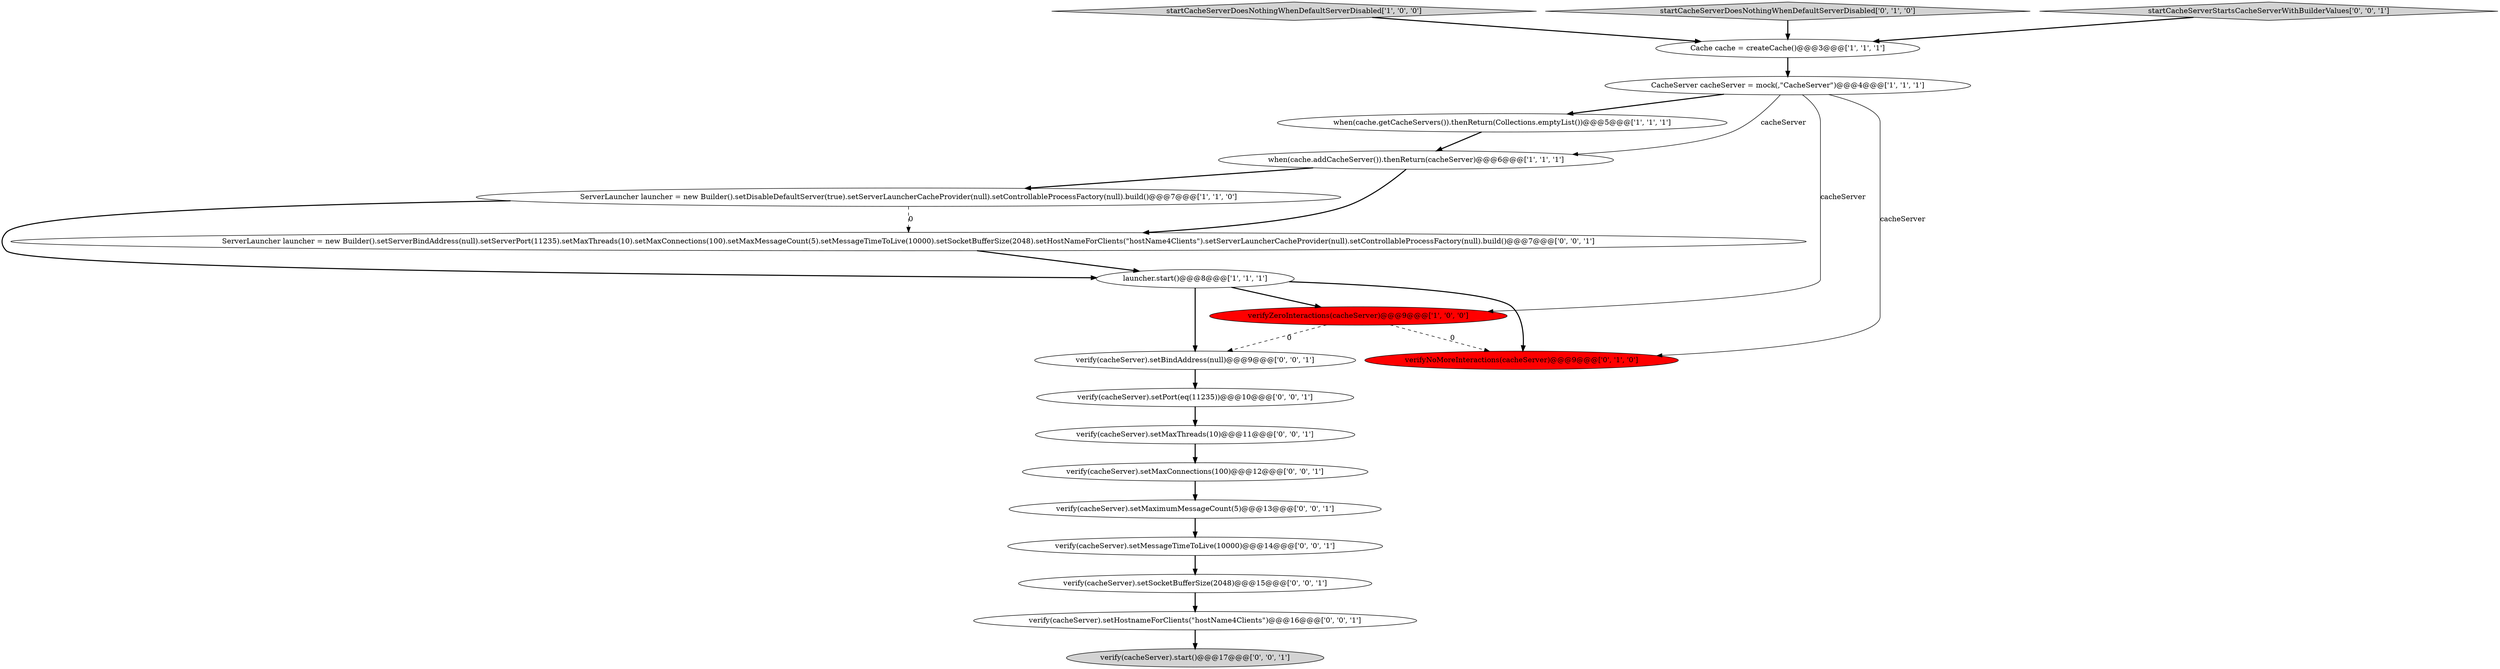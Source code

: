 digraph {
16 [style = filled, label = "verify(cacheServer).setMaxThreads(10)@@@11@@@['0', '0', '1']", fillcolor = white, shape = ellipse image = "AAA0AAABBB3BBB"];
17 [style = filled, label = "verify(cacheServer).setSocketBufferSize(2048)@@@15@@@['0', '0', '1']", fillcolor = white, shape = ellipse image = "AAA0AAABBB3BBB"];
6 [style = filled, label = "when(cache.getCacheServers()).thenReturn(Collections.emptyList())@@@5@@@['1', '1', '1']", fillcolor = white, shape = ellipse image = "AAA0AAABBB1BBB"];
5 [style = filled, label = "verifyZeroInteractions(cacheServer)@@@9@@@['1', '0', '0']", fillcolor = red, shape = ellipse image = "AAA1AAABBB1BBB"];
3 [style = filled, label = "startCacheServerDoesNothingWhenDefaultServerDisabled['1', '0', '0']", fillcolor = lightgray, shape = diamond image = "AAA0AAABBB1BBB"];
14 [style = filled, label = "verify(cacheServer).setMaxConnections(100)@@@12@@@['0', '0', '1']", fillcolor = white, shape = ellipse image = "AAA0AAABBB3BBB"];
18 [style = filled, label = "verify(cacheServer).setHostnameForClients(\"hostName4Clients\")@@@16@@@['0', '0', '1']", fillcolor = white, shape = ellipse image = "AAA0AAABBB3BBB"];
1 [style = filled, label = "ServerLauncher launcher = new Builder().setDisableDefaultServer(true).setServerLauncherCacheProvider(null).setControllableProcessFactory(null).build()@@@7@@@['1', '1', '0']", fillcolor = white, shape = ellipse image = "AAA0AAABBB1BBB"];
2 [style = filled, label = "launcher.start()@@@8@@@['1', '1', '1']", fillcolor = white, shape = ellipse image = "AAA0AAABBB1BBB"];
8 [style = filled, label = "verifyNoMoreInteractions(cacheServer)@@@9@@@['0', '1', '0']", fillcolor = red, shape = ellipse image = "AAA1AAABBB2BBB"];
0 [style = filled, label = "when(cache.addCacheServer()).thenReturn(cacheServer)@@@6@@@['1', '1', '1']", fillcolor = white, shape = ellipse image = "AAA0AAABBB1BBB"];
4 [style = filled, label = "Cache cache = createCache()@@@3@@@['1', '1', '1']", fillcolor = white, shape = ellipse image = "AAA0AAABBB1BBB"];
9 [style = filled, label = "startCacheServerDoesNothingWhenDefaultServerDisabled['0', '1', '0']", fillcolor = lightgray, shape = diamond image = "AAA0AAABBB2BBB"];
12 [style = filled, label = "ServerLauncher launcher = new Builder().setServerBindAddress(null).setServerPort(11235).setMaxThreads(10).setMaxConnections(100).setMaxMessageCount(5).setMessageTimeToLive(10000).setSocketBufferSize(2048).setHostNameForClients(\"hostName4Clients\").setServerLauncherCacheProvider(null).setControllableProcessFactory(null).build()@@@7@@@['0', '0', '1']", fillcolor = white, shape = ellipse image = "AAA0AAABBB3BBB"];
11 [style = filled, label = "startCacheServerStartsCacheServerWithBuilderValues['0', '0', '1']", fillcolor = lightgray, shape = diamond image = "AAA0AAABBB3BBB"];
19 [style = filled, label = "verify(cacheServer).start()@@@17@@@['0', '0', '1']", fillcolor = lightgray, shape = ellipse image = "AAA0AAABBB3BBB"];
15 [style = filled, label = "verify(cacheServer).setPort(eq(11235))@@@10@@@['0', '0', '1']", fillcolor = white, shape = ellipse image = "AAA0AAABBB3BBB"];
20 [style = filled, label = "verify(cacheServer).setMaximumMessageCount(5)@@@13@@@['0', '0', '1']", fillcolor = white, shape = ellipse image = "AAA0AAABBB3BBB"];
13 [style = filled, label = "verify(cacheServer).setBindAddress(null)@@@9@@@['0', '0', '1']", fillcolor = white, shape = ellipse image = "AAA0AAABBB3BBB"];
7 [style = filled, label = "CacheServer cacheServer = mock(,\"CacheServer\")@@@4@@@['1', '1', '1']", fillcolor = white, shape = ellipse image = "AAA0AAABBB1BBB"];
10 [style = filled, label = "verify(cacheServer).setMessageTimeToLive(10000)@@@14@@@['0', '0', '1']", fillcolor = white, shape = ellipse image = "AAA0AAABBB3BBB"];
5->13 [style = dashed, label="0"];
0->12 [style = bold, label=""];
9->4 [style = bold, label=""];
11->4 [style = bold, label=""];
18->19 [style = bold, label=""];
10->17 [style = bold, label=""];
6->0 [style = bold, label=""];
15->16 [style = bold, label=""];
3->4 [style = bold, label=""];
4->7 [style = bold, label=""];
2->13 [style = bold, label=""];
20->10 [style = bold, label=""];
1->12 [style = dashed, label="0"];
12->2 [style = bold, label=""];
7->5 [style = solid, label="cacheServer"];
7->8 [style = solid, label="cacheServer"];
0->1 [style = bold, label=""];
7->6 [style = bold, label=""];
5->8 [style = dashed, label="0"];
16->14 [style = bold, label=""];
7->0 [style = solid, label="cacheServer"];
1->2 [style = bold, label=""];
13->15 [style = bold, label=""];
2->8 [style = bold, label=""];
17->18 [style = bold, label=""];
14->20 [style = bold, label=""];
2->5 [style = bold, label=""];
}
